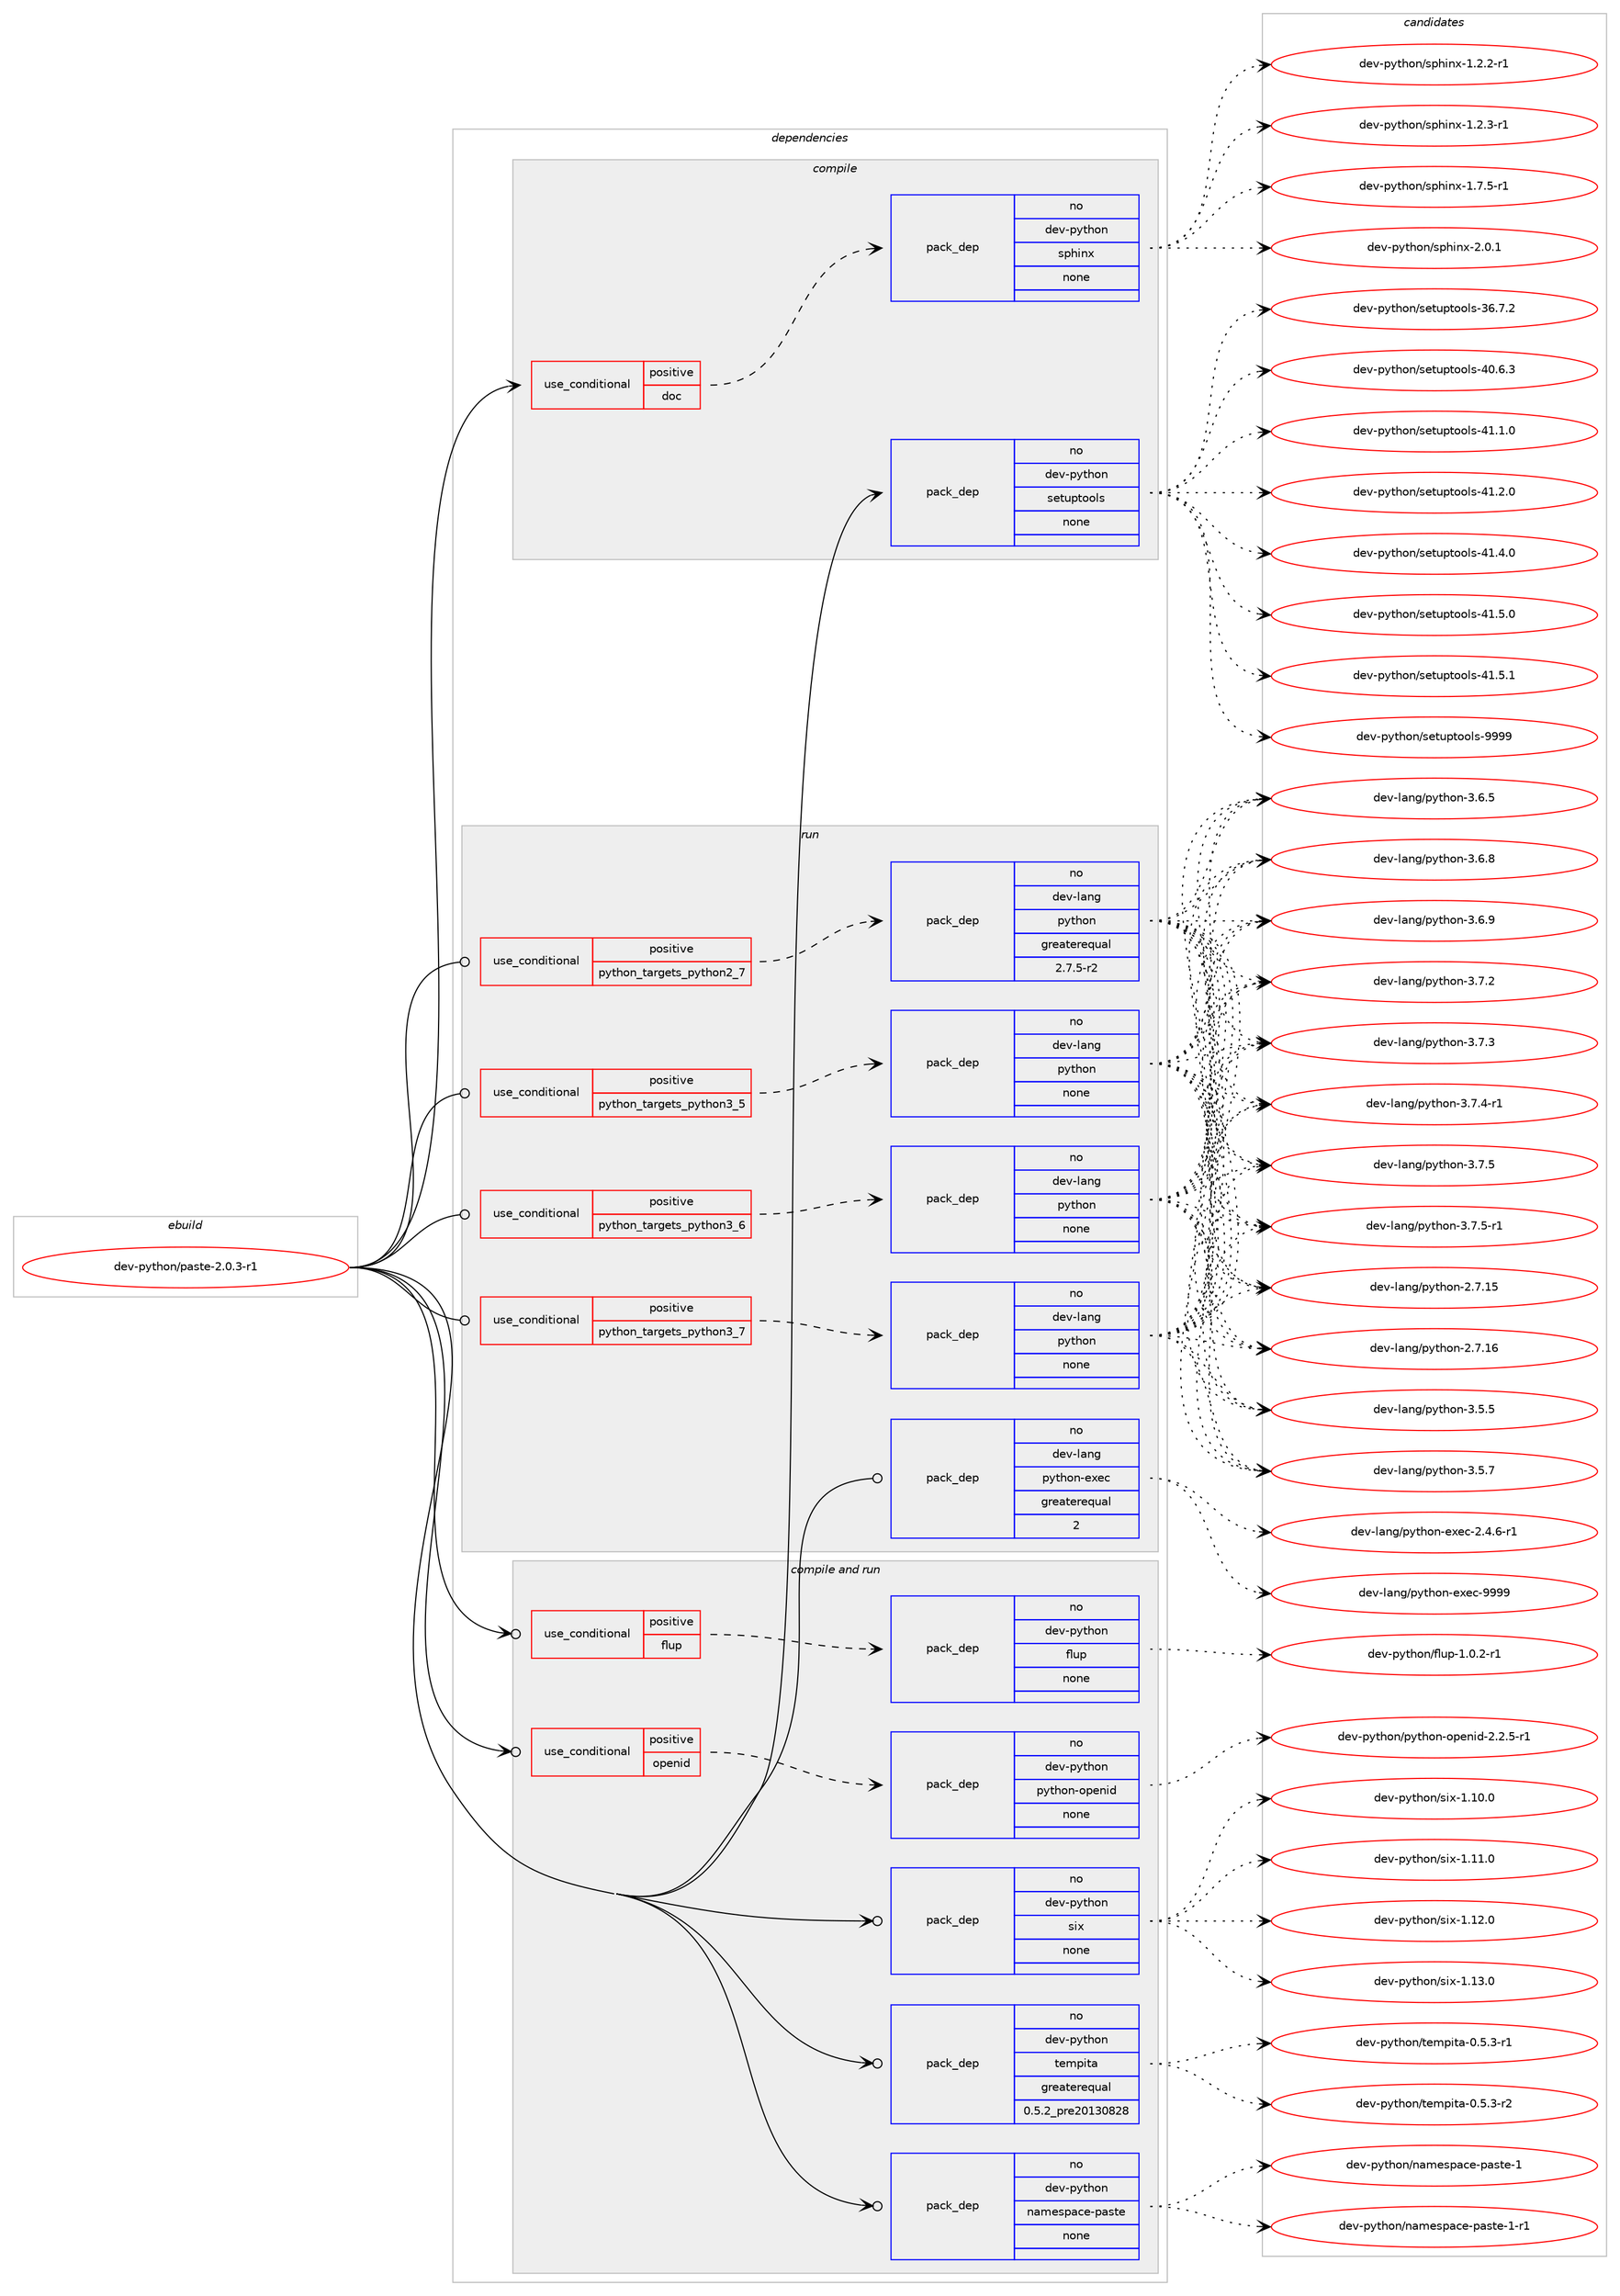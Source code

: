 digraph prolog {

# *************
# Graph options
# *************

newrank=true;
concentrate=true;
compound=true;
graph [rankdir=LR,fontname=Helvetica,fontsize=10,ranksep=1.5];#, ranksep=2.5, nodesep=0.2];
edge  [arrowhead=vee];
node  [fontname=Helvetica,fontsize=10];

# **********
# The ebuild
# **********

subgraph cluster_leftcol {
color=gray;
rank=same;
label=<<i>ebuild</i>>;
id [label="dev-python/paste-2.0.3-r1", color=red, width=4, href="../dev-python/paste-2.0.3-r1.svg"];
}

# ****************
# The dependencies
# ****************

subgraph cluster_midcol {
color=gray;
label=<<i>dependencies</i>>;
subgraph cluster_compile {
fillcolor="#eeeeee";
style=filled;
label=<<i>compile</i>>;
subgraph cond144134 {
dependency620858 [label=<<TABLE BORDER="0" CELLBORDER="1" CELLSPACING="0" CELLPADDING="4"><TR><TD ROWSPAN="3" CELLPADDING="10">use_conditional</TD></TR><TR><TD>positive</TD></TR><TR><TD>doc</TD></TR></TABLE>>, shape=none, color=red];
subgraph pack464884 {
dependency620859 [label=<<TABLE BORDER="0" CELLBORDER="1" CELLSPACING="0" CELLPADDING="4" WIDTH="220"><TR><TD ROWSPAN="6" CELLPADDING="30">pack_dep</TD></TR><TR><TD WIDTH="110">no</TD></TR><TR><TD>dev-python</TD></TR><TR><TD>sphinx</TD></TR><TR><TD>none</TD></TR><TR><TD></TD></TR></TABLE>>, shape=none, color=blue];
}
dependency620858:e -> dependency620859:w [weight=20,style="dashed",arrowhead="vee"];
}
id:e -> dependency620858:w [weight=20,style="solid",arrowhead="vee"];
subgraph pack464885 {
dependency620860 [label=<<TABLE BORDER="0" CELLBORDER="1" CELLSPACING="0" CELLPADDING="4" WIDTH="220"><TR><TD ROWSPAN="6" CELLPADDING="30">pack_dep</TD></TR><TR><TD WIDTH="110">no</TD></TR><TR><TD>dev-python</TD></TR><TR><TD>setuptools</TD></TR><TR><TD>none</TD></TR><TR><TD></TD></TR></TABLE>>, shape=none, color=blue];
}
id:e -> dependency620860:w [weight=20,style="solid",arrowhead="vee"];
}
subgraph cluster_compileandrun {
fillcolor="#eeeeee";
style=filled;
label=<<i>compile and run</i>>;
subgraph cond144135 {
dependency620861 [label=<<TABLE BORDER="0" CELLBORDER="1" CELLSPACING="0" CELLPADDING="4"><TR><TD ROWSPAN="3" CELLPADDING="10">use_conditional</TD></TR><TR><TD>positive</TD></TR><TR><TD>flup</TD></TR></TABLE>>, shape=none, color=red];
subgraph pack464886 {
dependency620862 [label=<<TABLE BORDER="0" CELLBORDER="1" CELLSPACING="0" CELLPADDING="4" WIDTH="220"><TR><TD ROWSPAN="6" CELLPADDING="30">pack_dep</TD></TR><TR><TD WIDTH="110">no</TD></TR><TR><TD>dev-python</TD></TR><TR><TD>flup</TD></TR><TR><TD>none</TD></TR><TR><TD></TD></TR></TABLE>>, shape=none, color=blue];
}
dependency620861:e -> dependency620862:w [weight=20,style="dashed",arrowhead="vee"];
}
id:e -> dependency620861:w [weight=20,style="solid",arrowhead="odotvee"];
subgraph cond144136 {
dependency620863 [label=<<TABLE BORDER="0" CELLBORDER="1" CELLSPACING="0" CELLPADDING="4"><TR><TD ROWSPAN="3" CELLPADDING="10">use_conditional</TD></TR><TR><TD>positive</TD></TR><TR><TD>openid</TD></TR></TABLE>>, shape=none, color=red];
subgraph pack464887 {
dependency620864 [label=<<TABLE BORDER="0" CELLBORDER="1" CELLSPACING="0" CELLPADDING="4" WIDTH="220"><TR><TD ROWSPAN="6" CELLPADDING="30">pack_dep</TD></TR><TR><TD WIDTH="110">no</TD></TR><TR><TD>dev-python</TD></TR><TR><TD>python-openid</TD></TR><TR><TD>none</TD></TR><TR><TD></TD></TR></TABLE>>, shape=none, color=blue];
}
dependency620863:e -> dependency620864:w [weight=20,style="dashed",arrowhead="vee"];
}
id:e -> dependency620863:w [weight=20,style="solid",arrowhead="odotvee"];
subgraph pack464888 {
dependency620865 [label=<<TABLE BORDER="0" CELLBORDER="1" CELLSPACING="0" CELLPADDING="4" WIDTH="220"><TR><TD ROWSPAN="6" CELLPADDING="30">pack_dep</TD></TR><TR><TD WIDTH="110">no</TD></TR><TR><TD>dev-python</TD></TR><TR><TD>namespace-paste</TD></TR><TR><TD>none</TD></TR><TR><TD></TD></TR></TABLE>>, shape=none, color=blue];
}
id:e -> dependency620865:w [weight=20,style="solid",arrowhead="odotvee"];
subgraph pack464889 {
dependency620866 [label=<<TABLE BORDER="0" CELLBORDER="1" CELLSPACING="0" CELLPADDING="4" WIDTH="220"><TR><TD ROWSPAN="6" CELLPADDING="30">pack_dep</TD></TR><TR><TD WIDTH="110">no</TD></TR><TR><TD>dev-python</TD></TR><TR><TD>six</TD></TR><TR><TD>none</TD></TR><TR><TD></TD></TR></TABLE>>, shape=none, color=blue];
}
id:e -> dependency620866:w [weight=20,style="solid",arrowhead="odotvee"];
subgraph pack464890 {
dependency620867 [label=<<TABLE BORDER="0" CELLBORDER="1" CELLSPACING="0" CELLPADDING="4" WIDTH="220"><TR><TD ROWSPAN="6" CELLPADDING="30">pack_dep</TD></TR><TR><TD WIDTH="110">no</TD></TR><TR><TD>dev-python</TD></TR><TR><TD>tempita</TD></TR><TR><TD>greaterequal</TD></TR><TR><TD>0.5.2_pre20130828</TD></TR></TABLE>>, shape=none, color=blue];
}
id:e -> dependency620867:w [weight=20,style="solid",arrowhead="odotvee"];
}
subgraph cluster_run {
fillcolor="#eeeeee";
style=filled;
label=<<i>run</i>>;
subgraph cond144137 {
dependency620868 [label=<<TABLE BORDER="0" CELLBORDER="1" CELLSPACING="0" CELLPADDING="4"><TR><TD ROWSPAN="3" CELLPADDING="10">use_conditional</TD></TR><TR><TD>positive</TD></TR><TR><TD>python_targets_python2_7</TD></TR></TABLE>>, shape=none, color=red];
subgraph pack464891 {
dependency620869 [label=<<TABLE BORDER="0" CELLBORDER="1" CELLSPACING="0" CELLPADDING="4" WIDTH="220"><TR><TD ROWSPAN="6" CELLPADDING="30">pack_dep</TD></TR><TR><TD WIDTH="110">no</TD></TR><TR><TD>dev-lang</TD></TR><TR><TD>python</TD></TR><TR><TD>greaterequal</TD></TR><TR><TD>2.7.5-r2</TD></TR></TABLE>>, shape=none, color=blue];
}
dependency620868:e -> dependency620869:w [weight=20,style="dashed",arrowhead="vee"];
}
id:e -> dependency620868:w [weight=20,style="solid",arrowhead="odot"];
subgraph cond144138 {
dependency620870 [label=<<TABLE BORDER="0" CELLBORDER="1" CELLSPACING="0" CELLPADDING="4"><TR><TD ROWSPAN="3" CELLPADDING="10">use_conditional</TD></TR><TR><TD>positive</TD></TR><TR><TD>python_targets_python3_5</TD></TR></TABLE>>, shape=none, color=red];
subgraph pack464892 {
dependency620871 [label=<<TABLE BORDER="0" CELLBORDER="1" CELLSPACING="0" CELLPADDING="4" WIDTH="220"><TR><TD ROWSPAN="6" CELLPADDING="30">pack_dep</TD></TR><TR><TD WIDTH="110">no</TD></TR><TR><TD>dev-lang</TD></TR><TR><TD>python</TD></TR><TR><TD>none</TD></TR><TR><TD></TD></TR></TABLE>>, shape=none, color=blue];
}
dependency620870:e -> dependency620871:w [weight=20,style="dashed",arrowhead="vee"];
}
id:e -> dependency620870:w [weight=20,style="solid",arrowhead="odot"];
subgraph cond144139 {
dependency620872 [label=<<TABLE BORDER="0" CELLBORDER="1" CELLSPACING="0" CELLPADDING="4"><TR><TD ROWSPAN="3" CELLPADDING="10">use_conditional</TD></TR><TR><TD>positive</TD></TR><TR><TD>python_targets_python3_6</TD></TR></TABLE>>, shape=none, color=red];
subgraph pack464893 {
dependency620873 [label=<<TABLE BORDER="0" CELLBORDER="1" CELLSPACING="0" CELLPADDING="4" WIDTH="220"><TR><TD ROWSPAN="6" CELLPADDING="30">pack_dep</TD></TR><TR><TD WIDTH="110">no</TD></TR><TR><TD>dev-lang</TD></TR><TR><TD>python</TD></TR><TR><TD>none</TD></TR><TR><TD></TD></TR></TABLE>>, shape=none, color=blue];
}
dependency620872:e -> dependency620873:w [weight=20,style="dashed",arrowhead="vee"];
}
id:e -> dependency620872:w [weight=20,style="solid",arrowhead="odot"];
subgraph cond144140 {
dependency620874 [label=<<TABLE BORDER="0" CELLBORDER="1" CELLSPACING="0" CELLPADDING="4"><TR><TD ROWSPAN="3" CELLPADDING="10">use_conditional</TD></TR><TR><TD>positive</TD></TR><TR><TD>python_targets_python3_7</TD></TR></TABLE>>, shape=none, color=red];
subgraph pack464894 {
dependency620875 [label=<<TABLE BORDER="0" CELLBORDER="1" CELLSPACING="0" CELLPADDING="4" WIDTH="220"><TR><TD ROWSPAN="6" CELLPADDING="30">pack_dep</TD></TR><TR><TD WIDTH="110">no</TD></TR><TR><TD>dev-lang</TD></TR><TR><TD>python</TD></TR><TR><TD>none</TD></TR><TR><TD></TD></TR></TABLE>>, shape=none, color=blue];
}
dependency620874:e -> dependency620875:w [weight=20,style="dashed",arrowhead="vee"];
}
id:e -> dependency620874:w [weight=20,style="solid",arrowhead="odot"];
subgraph pack464895 {
dependency620876 [label=<<TABLE BORDER="0" CELLBORDER="1" CELLSPACING="0" CELLPADDING="4" WIDTH="220"><TR><TD ROWSPAN="6" CELLPADDING="30">pack_dep</TD></TR><TR><TD WIDTH="110">no</TD></TR><TR><TD>dev-lang</TD></TR><TR><TD>python-exec</TD></TR><TR><TD>greaterequal</TD></TR><TR><TD>2</TD></TR></TABLE>>, shape=none, color=blue];
}
id:e -> dependency620876:w [weight=20,style="solid",arrowhead="odot"];
}
}

# **************
# The candidates
# **************

subgraph cluster_choices {
rank=same;
color=gray;
label=<<i>candidates</i>>;

subgraph choice464884 {
color=black;
nodesep=1;
choice10010111845112121116104111110471151121041051101204549465046504511449 [label="dev-python/sphinx-1.2.2-r1", color=red, width=4,href="../dev-python/sphinx-1.2.2-r1.svg"];
choice10010111845112121116104111110471151121041051101204549465046514511449 [label="dev-python/sphinx-1.2.3-r1", color=red, width=4,href="../dev-python/sphinx-1.2.3-r1.svg"];
choice10010111845112121116104111110471151121041051101204549465546534511449 [label="dev-python/sphinx-1.7.5-r1", color=red, width=4,href="../dev-python/sphinx-1.7.5-r1.svg"];
choice1001011184511212111610411111047115112104105110120455046484649 [label="dev-python/sphinx-2.0.1", color=red, width=4,href="../dev-python/sphinx-2.0.1.svg"];
dependency620859:e -> choice10010111845112121116104111110471151121041051101204549465046504511449:w [style=dotted,weight="100"];
dependency620859:e -> choice10010111845112121116104111110471151121041051101204549465046514511449:w [style=dotted,weight="100"];
dependency620859:e -> choice10010111845112121116104111110471151121041051101204549465546534511449:w [style=dotted,weight="100"];
dependency620859:e -> choice1001011184511212111610411111047115112104105110120455046484649:w [style=dotted,weight="100"];
}
subgraph choice464885 {
color=black;
nodesep=1;
choice100101118451121211161041111104711510111611711211611111110811545515446554650 [label="dev-python/setuptools-36.7.2", color=red, width=4,href="../dev-python/setuptools-36.7.2.svg"];
choice100101118451121211161041111104711510111611711211611111110811545524846544651 [label="dev-python/setuptools-40.6.3", color=red, width=4,href="../dev-python/setuptools-40.6.3.svg"];
choice100101118451121211161041111104711510111611711211611111110811545524946494648 [label="dev-python/setuptools-41.1.0", color=red, width=4,href="../dev-python/setuptools-41.1.0.svg"];
choice100101118451121211161041111104711510111611711211611111110811545524946504648 [label="dev-python/setuptools-41.2.0", color=red, width=4,href="../dev-python/setuptools-41.2.0.svg"];
choice100101118451121211161041111104711510111611711211611111110811545524946524648 [label="dev-python/setuptools-41.4.0", color=red, width=4,href="../dev-python/setuptools-41.4.0.svg"];
choice100101118451121211161041111104711510111611711211611111110811545524946534648 [label="dev-python/setuptools-41.5.0", color=red, width=4,href="../dev-python/setuptools-41.5.0.svg"];
choice100101118451121211161041111104711510111611711211611111110811545524946534649 [label="dev-python/setuptools-41.5.1", color=red, width=4,href="../dev-python/setuptools-41.5.1.svg"];
choice10010111845112121116104111110471151011161171121161111111081154557575757 [label="dev-python/setuptools-9999", color=red, width=4,href="../dev-python/setuptools-9999.svg"];
dependency620860:e -> choice100101118451121211161041111104711510111611711211611111110811545515446554650:w [style=dotted,weight="100"];
dependency620860:e -> choice100101118451121211161041111104711510111611711211611111110811545524846544651:w [style=dotted,weight="100"];
dependency620860:e -> choice100101118451121211161041111104711510111611711211611111110811545524946494648:w [style=dotted,weight="100"];
dependency620860:e -> choice100101118451121211161041111104711510111611711211611111110811545524946504648:w [style=dotted,weight="100"];
dependency620860:e -> choice100101118451121211161041111104711510111611711211611111110811545524946524648:w [style=dotted,weight="100"];
dependency620860:e -> choice100101118451121211161041111104711510111611711211611111110811545524946534648:w [style=dotted,weight="100"];
dependency620860:e -> choice100101118451121211161041111104711510111611711211611111110811545524946534649:w [style=dotted,weight="100"];
dependency620860:e -> choice10010111845112121116104111110471151011161171121161111111081154557575757:w [style=dotted,weight="100"];
}
subgraph choice464886 {
color=black;
nodesep=1;
choice10010111845112121116104111110471021081171124549464846504511449 [label="dev-python/flup-1.0.2-r1", color=red, width=4,href="../dev-python/flup-1.0.2-r1.svg"];
dependency620862:e -> choice10010111845112121116104111110471021081171124549464846504511449:w [style=dotted,weight="100"];
}
subgraph choice464887 {
color=black;
nodesep=1;
choice1001011184511212111610411111047112121116104111110451111121011101051004550465046534511449 [label="dev-python/python-openid-2.2.5-r1", color=red, width=4,href="../dev-python/python-openid-2.2.5-r1.svg"];
dependency620864:e -> choice1001011184511212111610411111047112121116104111110451111121011101051004550465046534511449:w [style=dotted,weight="100"];
}
subgraph choice464888 {
color=black;
nodesep=1;
choice100101118451121211161041111104711097109101115112979910145112971151161014549 [label="dev-python/namespace-paste-1", color=red, width=4,href="../dev-python/namespace-paste-1.svg"];
choice1001011184511212111610411111047110971091011151129799101451129711511610145494511449 [label="dev-python/namespace-paste-1-r1", color=red, width=4,href="../dev-python/namespace-paste-1-r1.svg"];
dependency620865:e -> choice100101118451121211161041111104711097109101115112979910145112971151161014549:w [style=dotted,weight="100"];
dependency620865:e -> choice1001011184511212111610411111047110971091011151129799101451129711511610145494511449:w [style=dotted,weight="100"];
}
subgraph choice464889 {
color=black;
nodesep=1;
choice100101118451121211161041111104711510512045494649484648 [label="dev-python/six-1.10.0", color=red, width=4,href="../dev-python/six-1.10.0.svg"];
choice100101118451121211161041111104711510512045494649494648 [label="dev-python/six-1.11.0", color=red, width=4,href="../dev-python/six-1.11.0.svg"];
choice100101118451121211161041111104711510512045494649504648 [label="dev-python/six-1.12.0", color=red, width=4,href="../dev-python/six-1.12.0.svg"];
choice100101118451121211161041111104711510512045494649514648 [label="dev-python/six-1.13.0", color=red, width=4,href="../dev-python/six-1.13.0.svg"];
dependency620866:e -> choice100101118451121211161041111104711510512045494649484648:w [style=dotted,weight="100"];
dependency620866:e -> choice100101118451121211161041111104711510512045494649494648:w [style=dotted,weight="100"];
dependency620866:e -> choice100101118451121211161041111104711510512045494649504648:w [style=dotted,weight="100"];
dependency620866:e -> choice100101118451121211161041111104711510512045494649514648:w [style=dotted,weight="100"];
}
subgraph choice464890 {
color=black;
nodesep=1;
choice1001011184511212111610411111047116101109112105116974548465346514511449 [label="dev-python/tempita-0.5.3-r1", color=red, width=4,href="../dev-python/tempita-0.5.3-r1.svg"];
choice1001011184511212111610411111047116101109112105116974548465346514511450 [label="dev-python/tempita-0.5.3-r2", color=red, width=4,href="../dev-python/tempita-0.5.3-r2.svg"];
dependency620867:e -> choice1001011184511212111610411111047116101109112105116974548465346514511449:w [style=dotted,weight="100"];
dependency620867:e -> choice1001011184511212111610411111047116101109112105116974548465346514511450:w [style=dotted,weight="100"];
}
subgraph choice464891 {
color=black;
nodesep=1;
choice10010111845108971101034711212111610411111045504655464953 [label="dev-lang/python-2.7.15", color=red, width=4,href="../dev-lang/python-2.7.15.svg"];
choice10010111845108971101034711212111610411111045504655464954 [label="dev-lang/python-2.7.16", color=red, width=4,href="../dev-lang/python-2.7.16.svg"];
choice100101118451089711010347112121116104111110455146534653 [label="dev-lang/python-3.5.5", color=red, width=4,href="../dev-lang/python-3.5.5.svg"];
choice100101118451089711010347112121116104111110455146534655 [label="dev-lang/python-3.5.7", color=red, width=4,href="../dev-lang/python-3.5.7.svg"];
choice100101118451089711010347112121116104111110455146544653 [label="dev-lang/python-3.6.5", color=red, width=4,href="../dev-lang/python-3.6.5.svg"];
choice100101118451089711010347112121116104111110455146544656 [label="dev-lang/python-3.6.8", color=red, width=4,href="../dev-lang/python-3.6.8.svg"];
choice100101118451089711010347112121116104111110455146544657 [label="dev-lang/python-3.6.9", color=red, width=4,href="../dev-lang/python-3.6.9.svg"];
choice100101118451089711010347112121116104111110455146554650 [label="dev-lang/python-3.7.2", color=red, width=4,href="../dev-lang/python-3.7.2.svg"];
choice100101118451089711010347112121116104111110455146554651 [label="dev-lang/python-3.7.3", color=red, width=4,href="../dev-lang/python-3.7.3.svg"];
choice1001011184510897110103471121211161041111104551465546524511449 [label="dev-lang/python-3.7.4-r1", color=red, width=4,href="../dev-lang/python-3.7.4-r1.svg"];
choice100101118451089711010347112121116104111110455146554653 [label="dev-lang/python-3.7.5", color=red, width=4,href="../dev-lang/python-3.7.5.svg"];
choice1001011184510897110103471121211161041111104551465546534511449 [label="dev-lang/python-3.7.5-r1", color=red, width=4,href="../dev-lang/python-3.7.5-r1.svg"];
dependency620869:e -> choice10010111845108971101034711212111610411111045504655464953:w [style=dotted,weight="100"];
dependency620869:e -> choice10010111845108971101034711212111610411111045504655464954:w [style=dotted,weight="100"];
dependency620869:e -> choice100101118451089711010347112121116104111110455146534653:w [style=dotted,weight="100"];
dependency620869:e -> choice100101118451089711010347112121116104111110455146534655:w [style=dotted,weight="100"];
dependency620869:e -> choice100101118451089711010347112121116104111110455146544653:w [style=dotted,weight="100"];
dependency620869:e -> choice100101118451089711010347112121116104111110455146544656:w [style=dotted,weight="100"];
dependency620869:e -> choice100101118451089711010347112121116104111110455146544657:w [style=dotted,weight="100"];
dependency620869:e -> choice100101118451089711010347112121116104111110455146554650:w [style=dotted,weight="100"];
dependency620869:e -> choice100101118451089711010347112121116104111110455146554651:w [style=dotted,weight="100"];
dependency620869:e -> choice1001011184510897110103471121211161041111104551465546524511449:w [style=dotted,weight="100"];
dependency620869:e -> choice100101118451089711010347112121116104111110455146554653:w [style=dotted,weight="100"];
dependency620869:e -> choice1001011184510897110103471121211161041111104551465546534511449:w [style=dotted,weight="100"];
}
subgraph choice464892 {
color=black;
nodesep=1;
choice10010111845108971101034711212111610411111045504655464953 [label="dev-lang/python-2.7.15", color=red, width=4,href="../dev-lang/python-2.7.15.svg"];
choice10010111845108971101034711212111610411111045504655464954 [label="dev-lang/python-2.7.16", color=red, width=4,href="../dev-lang/python-2.7.16.svg"];
choice100101118451089711010347112121116104111110455146534653 [label="dev-lang/python-3.5.5", color=red, width=4,href="../dev-lang/python-3.5.5.svg"];
choice100101118451089711010347112121116104111110455146534655 [label="dev-lang/python-3.5.7", color=red, width=4,href="../dev-lang/python-3.5.7.svg"];
choice100101118451089711010347112121116104111110455146544653 [label="dev-lang/python-3.6.5", color=red, width=4,href="../dev-lang/python-3.6.5.svg"];
choice100101118451089711010347112121116104111110455146544656 [label="dev-lang/python-3.6.8", color=red, width=4,href="../dev-lang/python-3.6.8.svg"];
choice100101118451089711010347112121116104111110455146544657 [label="dev-lang/python-3.6.9", color=red, width=4,href="../dev-lang/python-3.6.9.svg"];
choice100101118451089711010347112121116104111110455146554650 [label="dev-lang/python-3.7.2", color=red, width=4,href="../dev-lang/python-3.7.2.svg"];
choice100101118451089711010347112121116104111110455146554651 [label="dev-lang/python-3.7.3", color=red, width=4,href="../dev-lang/python-3.7.3.svg"];
choice1001011184510897110103471121211161041111104551465546524511449 [label="dev-lang/python-3.7.4-r1", color=red, width=4,href="../dev-lang/python-3.7.4-r1.svg"];
choice100101118451089711010347112121116104111110455146554653 [label="dev-lang/python-3.7.5", color=red, width=4,href="../dev-lang/python-3.7.5.svg"];
choice1001011184510897110103471121211161041111104551465546534511449 [label="dev-lang/python-3.7.5-r1", color=red, width=4,href="../dev-lang/python-3.7.5-r1.svg"];
dependency620871:e -> choice10010111845108971101034711212111610411111045504655464953:w [style=dotted,weight="100"];
dependency620871:e -> choice10010111845108971101034711212111610411111045504655464954:w [style=dotted,weight="100"];
dependency620871:e -> choice100101118451089711010347112121116104111110455146534653:w [style=dotted,weight="100"];
dependency620871:e -> choice100101118451089711010347112121116104111110455146534655:w [style=dotted,weight="100"];
dependency620871:e -> choice100101118451089711010347112121116104111110455146544653:w [style=dotted,weight="100"];
dependency620871:e -> choice100101118451089711010347112121116104111110455146544656:w [style=dotted,weight="100"];
dependency620871:e -> choice100101118451089711010347112121116104111110455146544657:w [style=dotted,weight="100"];
dependency620871:e -> choice100101118451089711010347112121116104111110455146554650:w [style=dotted,weight="100"];
dependency620871:e -> choice100101118451089711010347112121116104111110455146554651:w [style=dotted,weight="100"];
dependency620871:e -> choice1001011184510897110103471121211161041111104551465546524511449:w [style=dotted,weight="100"];
dependency620871:e -> choice100101118451089711010347112121116104111110455146554653:w [style=dotted,weight="100"];
dependency620871:e -> choice1001011184510897110103471121211161041111104551465546534511449:w [style=dotted,weight="100"];
}
subgraph choice464893 {
color=black;
nodesep=1;
choice10010111845108971101034711212111610411111045504655464953 [label="dev-lang/python-2.7.15", color=red, width=4,href="../dev-lang/python-2.7.15.svg"];
choice10010111845108971101034711212111610411111045504655464954 [label="dev-lang/python-2.7.16", color=red, width=4,href="../dev-lang/python-2.7.16.svg"];
choice100101118451089711010347112121116104111110455146534653 [label="dev-lang/python-3.5.5", color=red, width=4,href="../dev-lang/python-3.5.5.svg"];
choice100101118451089711010347112121116104111110455146534655 [label="dev-lang/python-3.5.7", color=red, width=4,href="../dev-lang/python-3.5.7.svg"];
choice100101118451089711010347112121116104111110455146544653 [label="dev-lang/python-3.6.5", color=red, width=4,href="../dev-lang/python-3.6.5.svg"];
choice100101118451089711010347112121116104111110455146544656 [label="dev-lang/python-3.6.8", color=red, width=4,href="../dev-lang/python-3.6.8.svg"];
choice100101118451089711010347112121116104111110455146544657 [label="dev-lang/python-3.6.9", color=red, width=4,href="../dev-lang/python-3.6.9.svg"];
choice100101118451089711010347112121116104111110455146554650 [label="dev-lang/python-3.7.2", color=red, width=4,href="../dev-lang/python-3.7.2.svg"];
choice100101118451089711010347112121116104111110455146554651 [label="dev-lang/python-3.7.3", color=red, width=4,href="../dev-lang/python-3.7.3.svg"];
choice1001011184510897110103471121211161041111104551465546524511449 [label="dev-lang/python-3.7.4-r1", color=red, width=4,href="../dev-lang/python-3.7.4-r1.svg"];
choice100101118451089711010347112121116104111110455146554653 [label="dev-lang/python-3.7.5", color=red, width=4,href="../dev-lang/python-3.7.5.svg"];
choice1001011184510897110103471121211161041111104551465546534511449 [label="dev-lang/python-3.7.5-r1", color=red, width=4,href="../dev-lang/python-3.7.5-r1.svg"];
dependency620873:e -> choice10010111845108971101034711212111610411111045504655464953:w [style=dotted,weight="100"];
dependency620873:e -> choice10010111845108971101034711212111610411111045504655464954:w [style=dotted,weight="100"];
dependency620873:e -> choice100101118451089711010347112121116104111110455146534653:w [style=dotted,weight="100"];
dependency620873:e -> choice100101118451089711010347112121116104111110455146534655:w [style=dotted,weight="100"];
dependency620873:e -> choice100101118451089711010347112121116104111110455146544653:w [style=dotted,weight="100"];
dependency620873:e -> choice100101118451089711010347112121116104111110455146544656:w [style=dotted,weight="100"];
dependency620873:e -> choice100101118451089711010347112121116104111110455146544657:w [style=dotted,weight="100"];
dependency620873:e -> choice100101118451089711010347112121116104111110455146554650:w [style=dotted,weight="100"];
dependency620873:e -> choice100101118451089711010347112121116104111110455146554651:w [style=dotted,weight="100"];
dependency620873:e -> choice1001011184510897110103471121211161041111104551465546524511449:w [style=dotted,weight="100"];
dependency620873:e -> choice100101118451089711010347112121116104111110455146554653:w [style=dotted,weight="100"];
dependency620873:e -> choice1001011184510897110103471121211161041111104551465546534511449:w [style=dotted,weight="100"];
}
subgraph choice464894 {
color=black;
nodesep=1;
choice10010111845108971101034711212111610411111045504655464953 [label="dev-lang/python-2.7.15", color=red, width=4,href="../dev-lang/python-2.7.15.svg"];
choice10010111845108971101034711212111610411111045504655464954 [label="dev-lang/python-2.7.16", color=red, width=4,href="../dev-lang/python-2.7.16.svg"];
choice100101118451089711010347112121116104111110455146534653 [label="dev-lang/python-3.5.5", color=red, width=4,href="../dev-lang/python-3.5.5.svg"];
choice100101118451089711010347112121116104111110455146534655 [label="dev-lang/python-3.5.7", color=red, width=4,href="../dev-lang/python-3.5.7.svg"];
choice100101118451089711010347112121116104111110455146544653 [label="dev-lang/python-3.6.5", color=red, width=4,href="../dev-lang/python-3.6.5.svg"];
choice100101118451089711010347112121116104111110455146544656 [label="dev-lang/python-3.6.8", color=red, width=4,href="../dev-lang/python-3.6.8.svg"];
choice100101118451089711010347112121116104111110455146544657 [label="dev-lang/python-3.6.9", color=red, width=4,href="../dev-lang/python-3.6.9.svg"];
choice100101118451089711010347112121116104111110455146554650 [label="dev-lang/python-3.7.2", color=red, width=4,href="../dev-lang/python-3.7.2.svg"];
choice100101118451089711010347112121116104111110455146554651 [label="dev-lang/python-3.7.3", color=red, width=4,href="../dev-lang/python-3.7.3.svg"];
choice1001011184510897110103471121211161041111104551465546524511449 [label="dev-lang/python-3.7.4-r1", color=red, width=4,href="../dev-lang/python-3.7.4-r1.svg"];
choice100101118451089711010347112121116104111110455146554653 [label="dev-lang/python-3.7.5", color=red, width=4,href="../dev-lang/python-3.7.5.svg"];
choice1001011184510897110103471121211161041111104551465546534511449 [label="dev-lang/python-3.7.5-r1", color=red, width=4,href="../dev-lang/python-3.7.5-r1.svg"];
dependency620875:e -> choice10010111845108971101034711212111610411111045504655464953:w [style=dotted,weight="100"];
dependency620875:e -> choice10010111845108971101034711212111610411111045504655464954:w [style=dotted,weight="100"];
dependency620875:e -> choice100101118451089711010347112121116104111110455146534653:w [style=dotted,weight="100"];
dependency620875:e -> choice100101118451089711010347112121116104111110455146534655:w [style=dotted,weight="100"];
dependency620875:e -> choice100101118451089711010347112121116104111110455146544653:w [style=dotted,weight="100"];
dependency620875:e -> choice100101118451089711010347112121116104111110455146544656:w [style=dotted,weight="100"];
dependency620875:e -> choice100101118451089711010347112121116104111110455146544657:w [style=dotted,weight="100"];
dependency620875:e -> choice100101118451089711010347112121116104111110455146554650:w [style=dotted,weight="100"];
dependency620875:e -> choice100101118451089711010347112121116104111110455146554651:w [style=dotted,weight="100"];
dependency620875:e -> choice1001011184510897110103471121211161041111104551465546524511449:w [style=dotted,weight="100"];
dependency620875:e -> choice100101118451089711010347112121116104111110455146554653:w [style=dotted,weight="100"];
dependency620875:e -> choice1001011184510897110103471121211161041111104551465546534511449:w [style=dotted,weight="100"];
}
subgraph choice464895 {
color=black;
nodesep=1;
choice10010111845108971101034711212111610411111045101120101994550465246544511449 [label="dev-lang/python-exec-2.4.6-r1", color=red, width=4,href="../dev-lang/python-exec-2.4.6-r1.svg"];
choice10010111845108971101034711212111610411111045101120101994557575757 [label="dev-lang/python-exec-9999", color=red, width=4,href="../dev-lang/python-exec-9999.svg"];
dependency620876:e -> choice10010111845108971101034711212111610411111045101120101994550465246544511449:w [style=dotted,weight="100"];
dependency620876:e -> choice10010111845108971101034711212111610411111045101120101994557575757:w [style=dotted,weight="100"];
}
}

}
